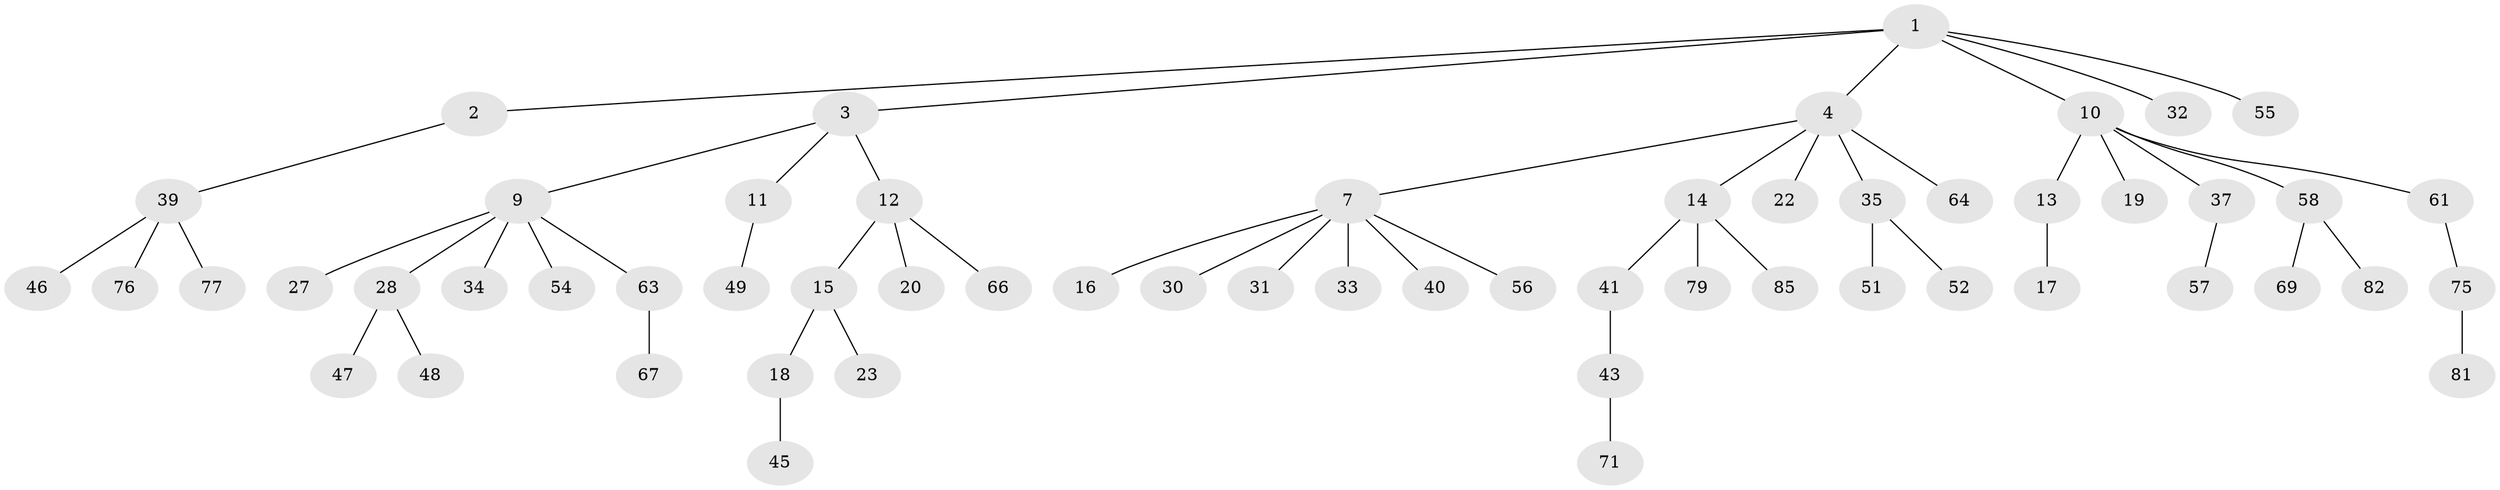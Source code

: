 // original degree distribution, {7: 0.023255813953488372, 2: 0.23255813953488372, 4: 0.06976744186046512, 5: 0.05813953488372093, 3: 0.08139534883720931, 1: 0.5348837209302325}
// Generated by graph-tools (version 1.1) at 2025/42/03/06/25 10:42:02]
// undirected, 58 vertices, 57 edges
graph export_dot {
graph [start="1"]
  node [color=gray90,style=filled];
  1 [super="+62"];
  2 [super="+26"];
  3 [super="+5"];
  4 [super="+6"];
  7 [super="+8"];
  9 [super="+25"];
  10 [super="+70"];
  11;
  12 [super="+44"];
  13 [super="+60"];
  14 [super="+68"];
  15 [super="+38"];
  16;
  17;
  18 [super="+21"];
  19 [super="+24"];
  20;
  22;
  23;
  27 [super="+29"];
  28 [super="+78"];
  30;
  31;
  32;
  33 [super="+73"];
  34;
  35 [super="+36"];
  37;
  39 [super="+42"];
  40 [super="+50"];
  41 [super="+53"];
  43 [super="+80"];
  45 [super="+72"];
  46;
  47 [super="+83"];
  48;
  49 [super="+86"];
  51;
  52 [super="+59"];
  54 [super="+74"];
  55;
  56;
  57;
  58 [super="+65"];
  61 [super="+84"];
  63;
  64;
  66;
  67;
  69;
  71;
  75;
  76;
  77;
  79;
  81;
  82;
  85;
  1 -- 2;
  1 -- 3;
  1 -- 4;
  1 -- 10;
  1 -- 32;
  1 -- 55;
  2 -- 39;
  3 -- 11;
  3 -- 12;
  3 -- 9;
  4 -- 14;
  4 -- 22;
  4 -- 64;
  4 -- 35;
  4 -- 7;
  7 -- 30;
  7 -- 33;
  7 -- 56;
  7 -- 16;
  7 -- 40;
  7 -- 31;
  9 -- 27;
  9 -- 28;
  9 -- 63;
  9 -- 34;
  9 -- 54;
  10 -- 13;
  10 -- 19;
  10 -- 37;
  10 -- 58;
  10 -- 61;
  11 -- 49;
  12 -- 15;
  12 -- 20;
  12 -- 66;
  13 -- 17;
  14 -- 41;
  14 -- 85;
  14 -- 79;
  15 -- 18;
  15 -- 23;
  18 -- 45;
  28 -- 47;
  28 -- 48;
  35 -- 51;
  35 -- 52;
  37 -- 57;
  39 -- 46;
  39 -- 76;
  39 -- 77;
  41 -- 43;
  43 -- 71;
  58 -- 69;
  58 -- 82;
  61 -- 75;
  63 -- 67;
  75 -- 81;
}
